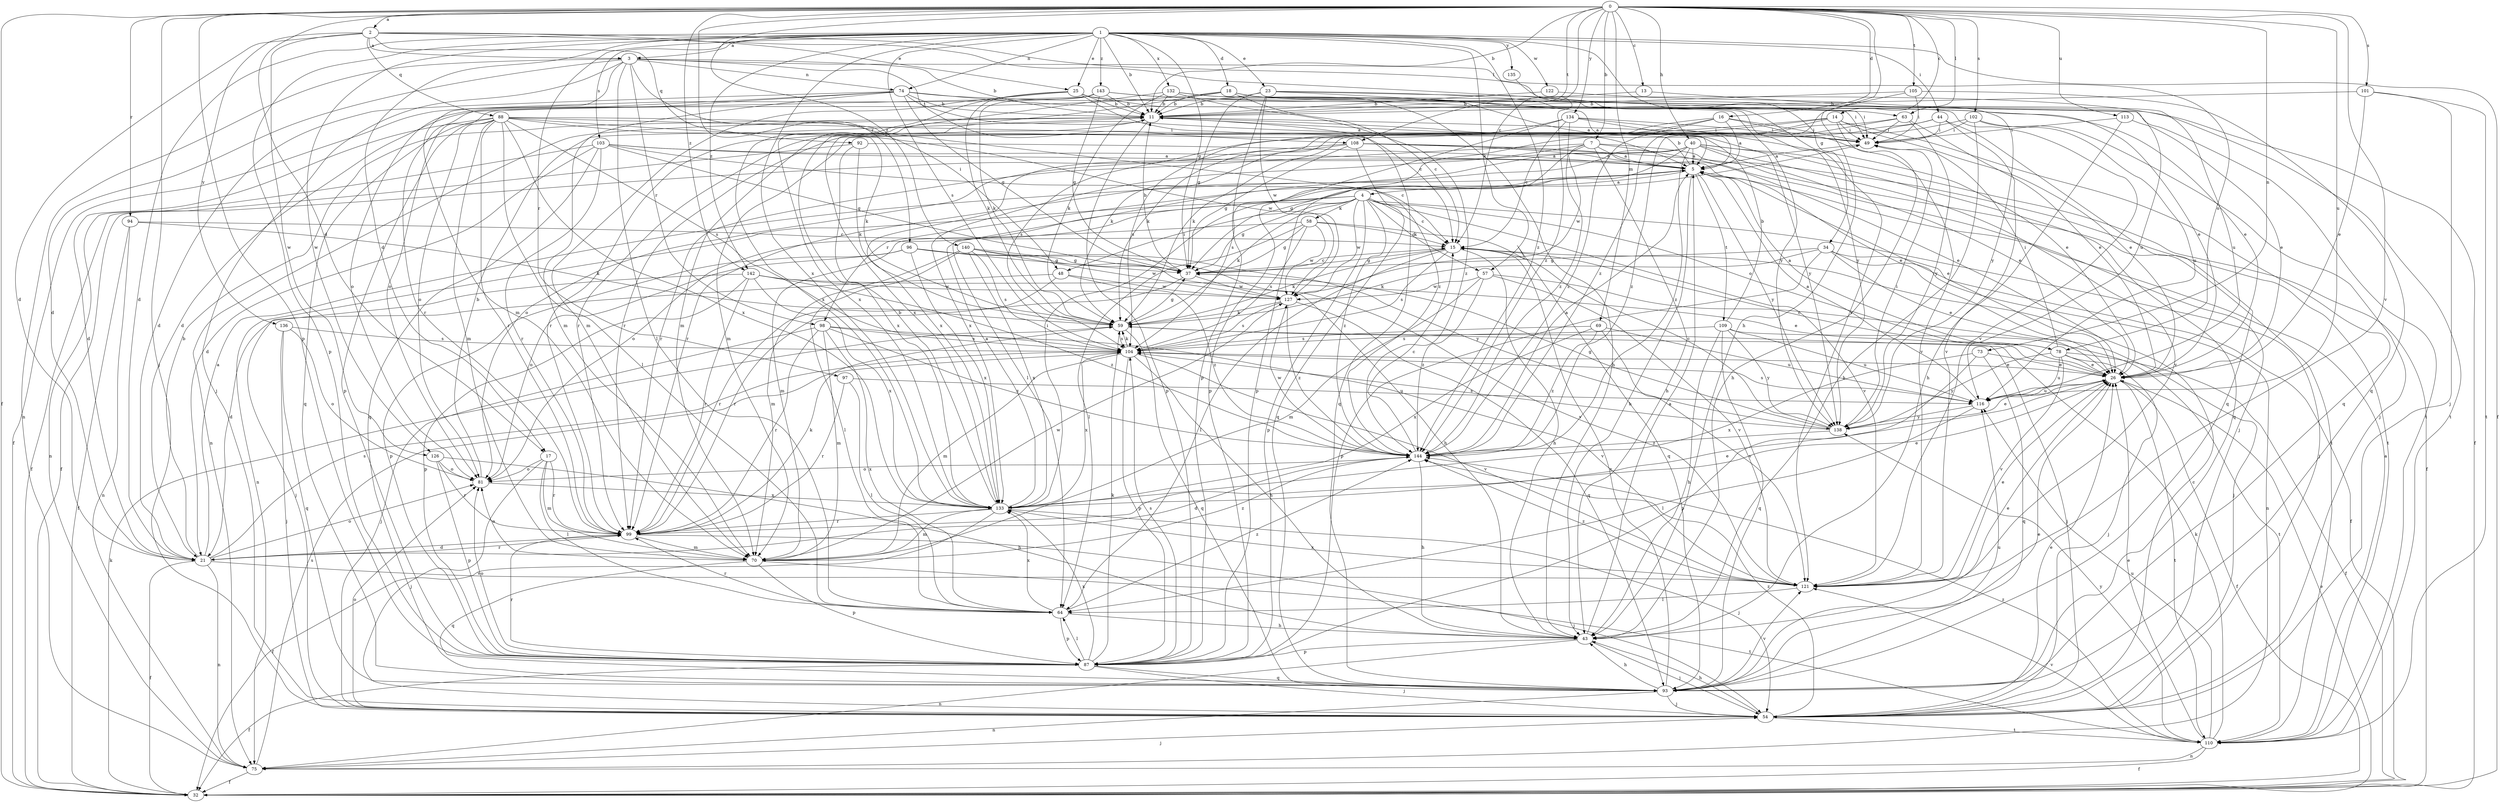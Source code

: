 strict digraph  {
0;
1;
2;
3;
4;
5;
7;
11;
13;
14;
15;
16;
17;
18;
21;
23;
25;
26;
32;
34;
37;
40;
43;
44;
48;
49;
54;
57;
58;
59;
63;
64;
69;
70;
73;
74;
75;
78;
81;
87;
88;
92;
93;
94;
96;
97;
98;
99;
101;
102;
103;
104;
105;
108;
109;
110;
113;
116;
121;
122;
126;
127;
132;
133;
134;
135;
136;
138;
140;
142;
143;
144;
0 -> 2  [label=a];
0 -> 7  [label=b];
0 -> 11  [label=b];
0 -> 13  [label=c];
0 -> 14  [label=c];
0 -> 15  [label=c];
0 -> 16  [label=d];
0 -> 17  [label=d];
0 -> 32  [label=f];
0 -> 40  [label=h];
0 -> 43  [label=h];
0 -> 54  [label=j];
0 -> 63  [label=l];
0 -> 69  [label=m];
0 -> 73  [label=n];
0 -> 87  [label=p];
0 -> 94  [label=r];
0 -> 96  [label=r];
0 -> 101  [label=s];
0 -> 102  [label=s];
0 -> 105  [label=t];
0 -> 108  [label=t];
0 -> 113  [label=u];
0 -> 116  [label=u];
0 -> 121  [label=v];
0 -> 134  [label=y];
0 -> 140  [label=z];
0 -> 142  [label=z];
1 -> 3  [label=a];
1 -> 11  [label=b];
1 -> 17  [label=d];
1 -> 18  [label=d];
1 -> 21  [label=d];
1 -> 23  [label=e];
1 -> 25  [label=e];
1 -> 32  [label=f];
1 -> 34  [label=g];
1 -> 37  [label=g];
1 -> 44  [label=i];
1 -> 57  [label=k];
1 -> 74  [label=n];
1 -> 87  [label=p];
1 -> 97  [label=r];
1 -> 103  [label=s];
1 -> 104  [label=s];
1 -> 122  [label=w];
1 -> 126  [label=w];
1 -> 132  [label=x];
1 -> 133  [label=x];
1 -> 135  [label=y];
1 -> 142  [label=z];
1 -> 143  [label=z];
1 -> 144  [label=z];
2 -> 3  [label=a];
2 -> 21  [label=d];
2 -> 25  [label=e];
2 -> 63  [label=l];
2 -> 88  [label=q];
2 -> 92  [label=q];
2 -> 121  [label=v];
2 -> 126  [label=w];
2 -> 136  [label=y];
3 -> 11  [label=b];
3 -> 21  [label=d];
3 -> 48  [label=i];
3 -> 54  [label=j];
3 -> 64  [label=l];
3 -> 70  [label=m];
3 -> 74  [label=n];
3 -> 75  [label=n];
3 -> 78  [label=o];
3 -> 98  [label=r];
3 -> 108  [label=t];
4 -> 15  [label=c];
4 -> 37  [label=g];
4 -> 48  [label=i];
4 -> 54  [label=j];
4 -> 57  [label=k];
4 -> 58  [label=k];
4 -> 59  [label=k];
4 -> 75  [label=n];
4 -> 78  [label=o];
4 -> 81  [label=o];
4 -> 87  [label=p];
4 -> 121  [label=v];
4 -> 127  [label=w];
4 -> 144  [label=z];
5 -> 4  [label=a];
5 -> 11  [label=b];
5 -> 26  [label=e];
5 -> 43  [label=h];
5 -> 98  [label=r];
5 -> 109  [label=t];
5 -> 138  [label=y];
7 -> 5  [label=a];
7 -> 26  [label=e];
7 -> 43  [label=h];
7 -> 99  [label=r];
7 -> 104  [label=s];
7 -> 110  [label=t];
7 -> 127  [label=w];
7 -> 133  [label=x];
11 -> 49  [label=i];
11 -> 75  [label=n];
11 -> 87  [label=p];
11 -> 93  [label=q];
11 -> 133  [label=x];
13 -> 11  [label=b];
13 -> 138  [label=y];
14 -> 26  [label=e];
14 -> 43  [label=h];
14 -> 49  [label=i];
14 -> 59  [label=k];
14 -> 70  [label=m];
14 -> 93  [label=q];
14 -> 99  [label=r];
15 -> 37  [label=g];
15 -> 43  [label=h];
15 -> 59  [label=k];
15 -> 64  [label=l];
15 -> 104  [label=s];
16 -> 5  [label=a];
16 -> 49  [label=i];
16 -> 99  [label=r];
16 -> 104  [label=s];
16 -> 121  [label=v];
16 -> 144  [label=z];
17 -> 54  [label=j];
17 -> 64  [label=l];
17 -> 70  [label=m];
17 -> 81  [label=o];
17 -> 99  [label=r];
18 -> 5  [label=a];
18 -> 11  [label=b];
18 -> 15  [label=c];
18 -> 32  [label=f];
18 -> 70  [label=m];
18 -> 81  [label=o];
18 -> 116  [label=u];
21 -> 5  [label=a];
21 -> 11  [label=b];
21 -> 32  [label=f];
21 -> 75  [label=n];
21 -> 81  [label=o];
21 -> 99  [label=r];
21 -> 104  [label=s];
21 -> 121  [label=v];
23 -> 5  [label=a];
23 -> 11  [label=b];
23 -> 37  [label=g];
23 -> 49  [label=i];
23 -> 87  [label=p];
23 -> 110  [label=t];
23 -> 127  [label=w];
25 -> 11  [label=b];
25 -> 15  [label=c];
25 -> 26  [label=e];
25 -> 59  [label=k];
25 -> 70  [label=m];
25 -> 133  [label=x];
25 -> 138  [label=y];
26 -> 15  [label=c];
26 -> 32  [label=f];
26 -> 110  [label=t];
26 -> 116  [label=u];
32 -> 26  [label=e];
32 -> 59  [label=k];
34 -> 26  [label=e];
34 -> 32  [label=f];
34 -> 37  [label=g];
34 -> 59  [label=k];
34 -> 75  [label=n];
34 -> 87  [label=p];
37 -> 11  [label=b];
37 -> 15  [label=c];
37 -> 99  [label=r];
37 -> 127  [label=w];
40 -> 5  [label=a];
40 -> 26  [label=e];
40 -> 32  [label=f];
40 -> 37  [label=g];
40 -> 64  [label=l];
40 -> 81  [label=o];
40 -> 93  [label=q];
40 -> 99  [label=r];
40 -> 121  [label=v];
40 -> 144  [label=z];
43 -> 5  [label=a];
43 -> 26  [label=e];
43 -> 54  [label=j];
43 -> 75  [label=n];
43 -> 87  [label=p];
44 -> 49  [label=i];
44 -> 87  [label=p];
44 -> 93  [label=q];
44 -> 121  [label=v];
44 -> 144  [label=z];
48 -> 21  [label=d];
48 -> 99  [label=r];
48 -> 127  [label=w];
48 -> 144  [label=z];
49 -> 5  [label=a];
54 -> 15  [label=c];
54 -> 26  [label=e];
54 -> 43  [label=h];
54 -> 81  [label=o];
54 -> 110  [label=t];
54 -> 144  [label=z];
57 -> 54  [label=j];
57 -> 70  [label=m];
57 -> 121  [label=v];
57 -> 127  [label=w];
57 -> 144  [label=z];
58 -> 15  [label=c];
58 -> 37  [label=g];
58 -> 64  [label=l];
58 -> 70  [label=m];
58 -> 93  [label=q];
58 -> 104  [label=s];
58 -> 127  [label=w];
59 -> 37  [label=g];
59 -> 54  [label=j];
59 -> 93  [label=q];
59 -> 104  [label=s];
63 -> 26  [label=e];
63 -> 49  [label=i];
63 -> 59  [label=k];
63 -> 104  [label=s];
63 -> 138  [label=y];
64 -> 43  [label=h];
64 -> 87  [label=p];
64 -> 99  [label=r];
64 -> 133  [label=x];
64 -> 144  [label=z];
69 -> 104  [label=s];
69 -> 116  [label=u];
69 -> 121  [label=v];
69 -> 133  [label=x];
69 -> 144  [label=z];
70 -> 81  [label=o];
70 -> 87  [label=p];
70 -> 93  [label=q];
70 -> 110  [label=t];
70 -> 127  [label=w];
70 -> 144  [label=z];
73 -> 26  [label=e];
73 -> 87  [label=p];
73 -> 93  [label=q];
73 -> 133  [label=x];
74 -> 5  [label=a];
74 -> 11  [label=b];
74 -> 21  [label=d];
74 -> 26  [label=e];
74 -> 37  [label=g];
74 -> 49  [label=i];
74 -> 70  [label=m];
74 -> 81  [label=o];
74 -> 99  [label=r];
75 -> 32  [label=f];
75 -> 54  [label=j];
75 -> 104  [label=s];
78 -> 5  [label=a];
78 -> 26  [label=e];
78 -> 32  [label=f];
78 -> 49  [label=i];
78 -> 54  [label=j];
78 -> 116  [label=u];
78 -> 121  [label=v];
78 -> 138  [label=y];
81 -> 11  [label=b];
81 -> 133  [label=x];
87 -> 32  [label=f];
87 -> 54  [label=j];
87 -> 59  [label=k];
87 -> 64  [label=l];
87 -> 81  [label=o];
87 -> 93  [label=q];
87 -> 99  [label=r];
87 -> 104  [label=s];
87 -> 133  [label=x];
88 -> 21  [label=d];
88 -> 49  [label=i];
88 -> 59  [label=k];
88 -> 64  [label=l];
88 -> 70  [label=m];
88 -> 81  [label=o];
88 -> 87  [label=p];
88 -> 93  [label=q];
88 -> 99  [label=r];
88 -> 104  [label=s];
88 -> 127  [label=w];
88 -> 133  [label=x];
88 -> 144  [label=z];
92 -> 5  [label=a];
92 -> 32  [label=f];
92 -> 59  [label=k];
92 -> 133  [label=x];
93 -> 15  [label=c];
93 -> 26  [label=e];
93 -> 43  [label=h];
93 -> 54  [label=j];
93 -> 75  [label=n];
93 -> 116  [label=u];
93 -> 121  [label=v];
94 -> 15  [label=c];
94 -> 32  [label=f];
94 -> 59  [label=k];
94 -> 75  [label=n];
96 -> 37  [label=g];
96 -> 81  [label=o];
96 -> 87  [label=p];
96 -> 121  [label=v];
96 -> 133  [label=x];
96 -> 138  [label=y];
97 -> 64  [label=l];
97 -> 99  [label=r];
97 -> 116  [label=u];
98 -> 54  [label=j];
98 -> 70  [label=m];
98 -> 99  [label=r];
98 -> 104  [label=s];
98 -> 121  [label=v];
98 -> 144  [label=z];
98 -> 64  [label=x];
99 -> 21  [label=d];
99 -> 26  [label=e];
99 -> 54  [label=j];
99 -> 59  [label=k];
99 -> 70  [label=m];
101 -> 11  [label=b];
101 -> 26  [label=e];
101 -> 54  [label=j];
101 -> 110  [label=t];
102 -> 43  [label=h];
102 -> 49  [label=i];
102 -> 54  [label=j];
102 -> 59  [label=k];
102 -> 116  [label=u];
103 -> 5  [label=a];
103 -> 15  [label=c];
103 -> 21  [label=d];
103 -> 26  [label=e];
103 -> 37  [label=g];
103 -> 75  [label=n];
103 -> 93  [label=q];
103 -> 99  [label=r];
104 -> 26  [label=e];
104 -> 43  [label=h];
104 -> 59  [label=k];
104 -> 70  [label=m];
104 -> 87  [label=p];
104 -> 121  [label=v];
104 -> 133  [label=x];
105 -> 11  [label=b];
105 -> 49  [label=i];
105 -> 93  [label=q];
105 -> 144  [label=z];
108 -> 5  [label=a];
108 -> 32  [label=f];
108 -> 37  [label=g];
108 -> 54  [label=j];
108 -> 93  [label=q];
108 -> 110  [label=t];
108 -> 133  [label=x];
109 -> 11  [label=b];
109 -> 43  [label=h];
109 -> 93  [label=q];
109 -> 104  [label=s];
109 -> 110  [label=t];
109 -> 116  [label=u];
109 -> 138  [label=y];
110 -> 5  [label=a];
110 -> 26  [label=e];
110 -> 32  [label=f];
110 -> 59  [label=k];
110 -> 75  [label=n];
110 -> 116  [label=u];
110 -> 121  [label=v];
110 -> 138  [label=y];
110 -> 144  [label=z];
113 -> 26  [label=e];
113 -> 43  [label=h];
113 -> 49  [label=i];
116 -> 5  [label=a];
116 -> 64  [label=l];
116 -> 104  [label=s];
116 -> 138  [label=y];
121 -> 26  [label=e];
121 -> 64  [label=l];
121 -> 133  [label=x];
121 -> 144  [label=z];
122 -> 11  [label=b];
122 -> 116  [label=u];
126 -> 43  [label=h];
126 -> 81  [label=o];
126 -> 87  [label=p];
126 -> 99  [label=r];
127 -> 59  [label=k];
127 -> 93  [label=q];
127 -> 104  [label=s];
127 -> 144  [label=z];
132 -> 11  [label=b];
132 -> 43  [label=h];
132 -> 59  [label=k];
132 -> 121  [label=v];
132 -> 133  [label=x];
132 -> 144  [label=z];
133 -> 5  [label=a];
133 -> 11  [label=b];
133 -> 26  [label=e];
133 -> 32  [label=f];
133 -> 49  [label=i];
133 -> 54  [label=j];
133 -> 70  [label=m];
133 -> 99  [label=r];
134 -> 15  [label=c];
134 -> 26  [label=e];
134 -> 49  [label=i];
134 -> 87  [label=p];
134 -> 99  [label=r];
134 -> 138  [label=y];
134 -> 144  [label=z];
135 -> 144  [label=z];
136 -> 54  [label=j];
136 -> 81  [label=o];
136 -> 93  [label=q];
136 -> 104  [label=s];
138 -> 15  [label=c];
138 -> 26  [label=e];
138 -> 37  [label=g];
138 -> 49  [label=i];
138 -> 104  [label=s];
138 -> 144  [label=z];
140 -> 37  [label=g];
140 -> 43  [label=h];
140 -> 64  [label=l];
140 -> 70  [label=m];
140 -> 104  [label=s];
140 -> 127  [label=w];
140 -> 133  [label=x];
142 -> 26  [label=e];
142 -> 54  [label=j];
142 -> 87  [label=p];
142 -> 99  [label=r];
142 -> 127  [label=w];
142 -> 133  [label=x];
142 -> 144  [label=z];
143 -> 11  [label=b];
143 -> 21  [label=d];
143 -> 32  [label=f];
143 -> 37  [label=g];
143 -> 59  [label=k];
143 -> 110  [label=t];
143 -> 138  [label=y];
144 -> 5  [label=a];
144 -> 15  [label=c];
144 -> 21  [label=d];
144 -> 43  [label=h];
144 -> 81  [label=o];
144 -> 127  [label=w];
}
